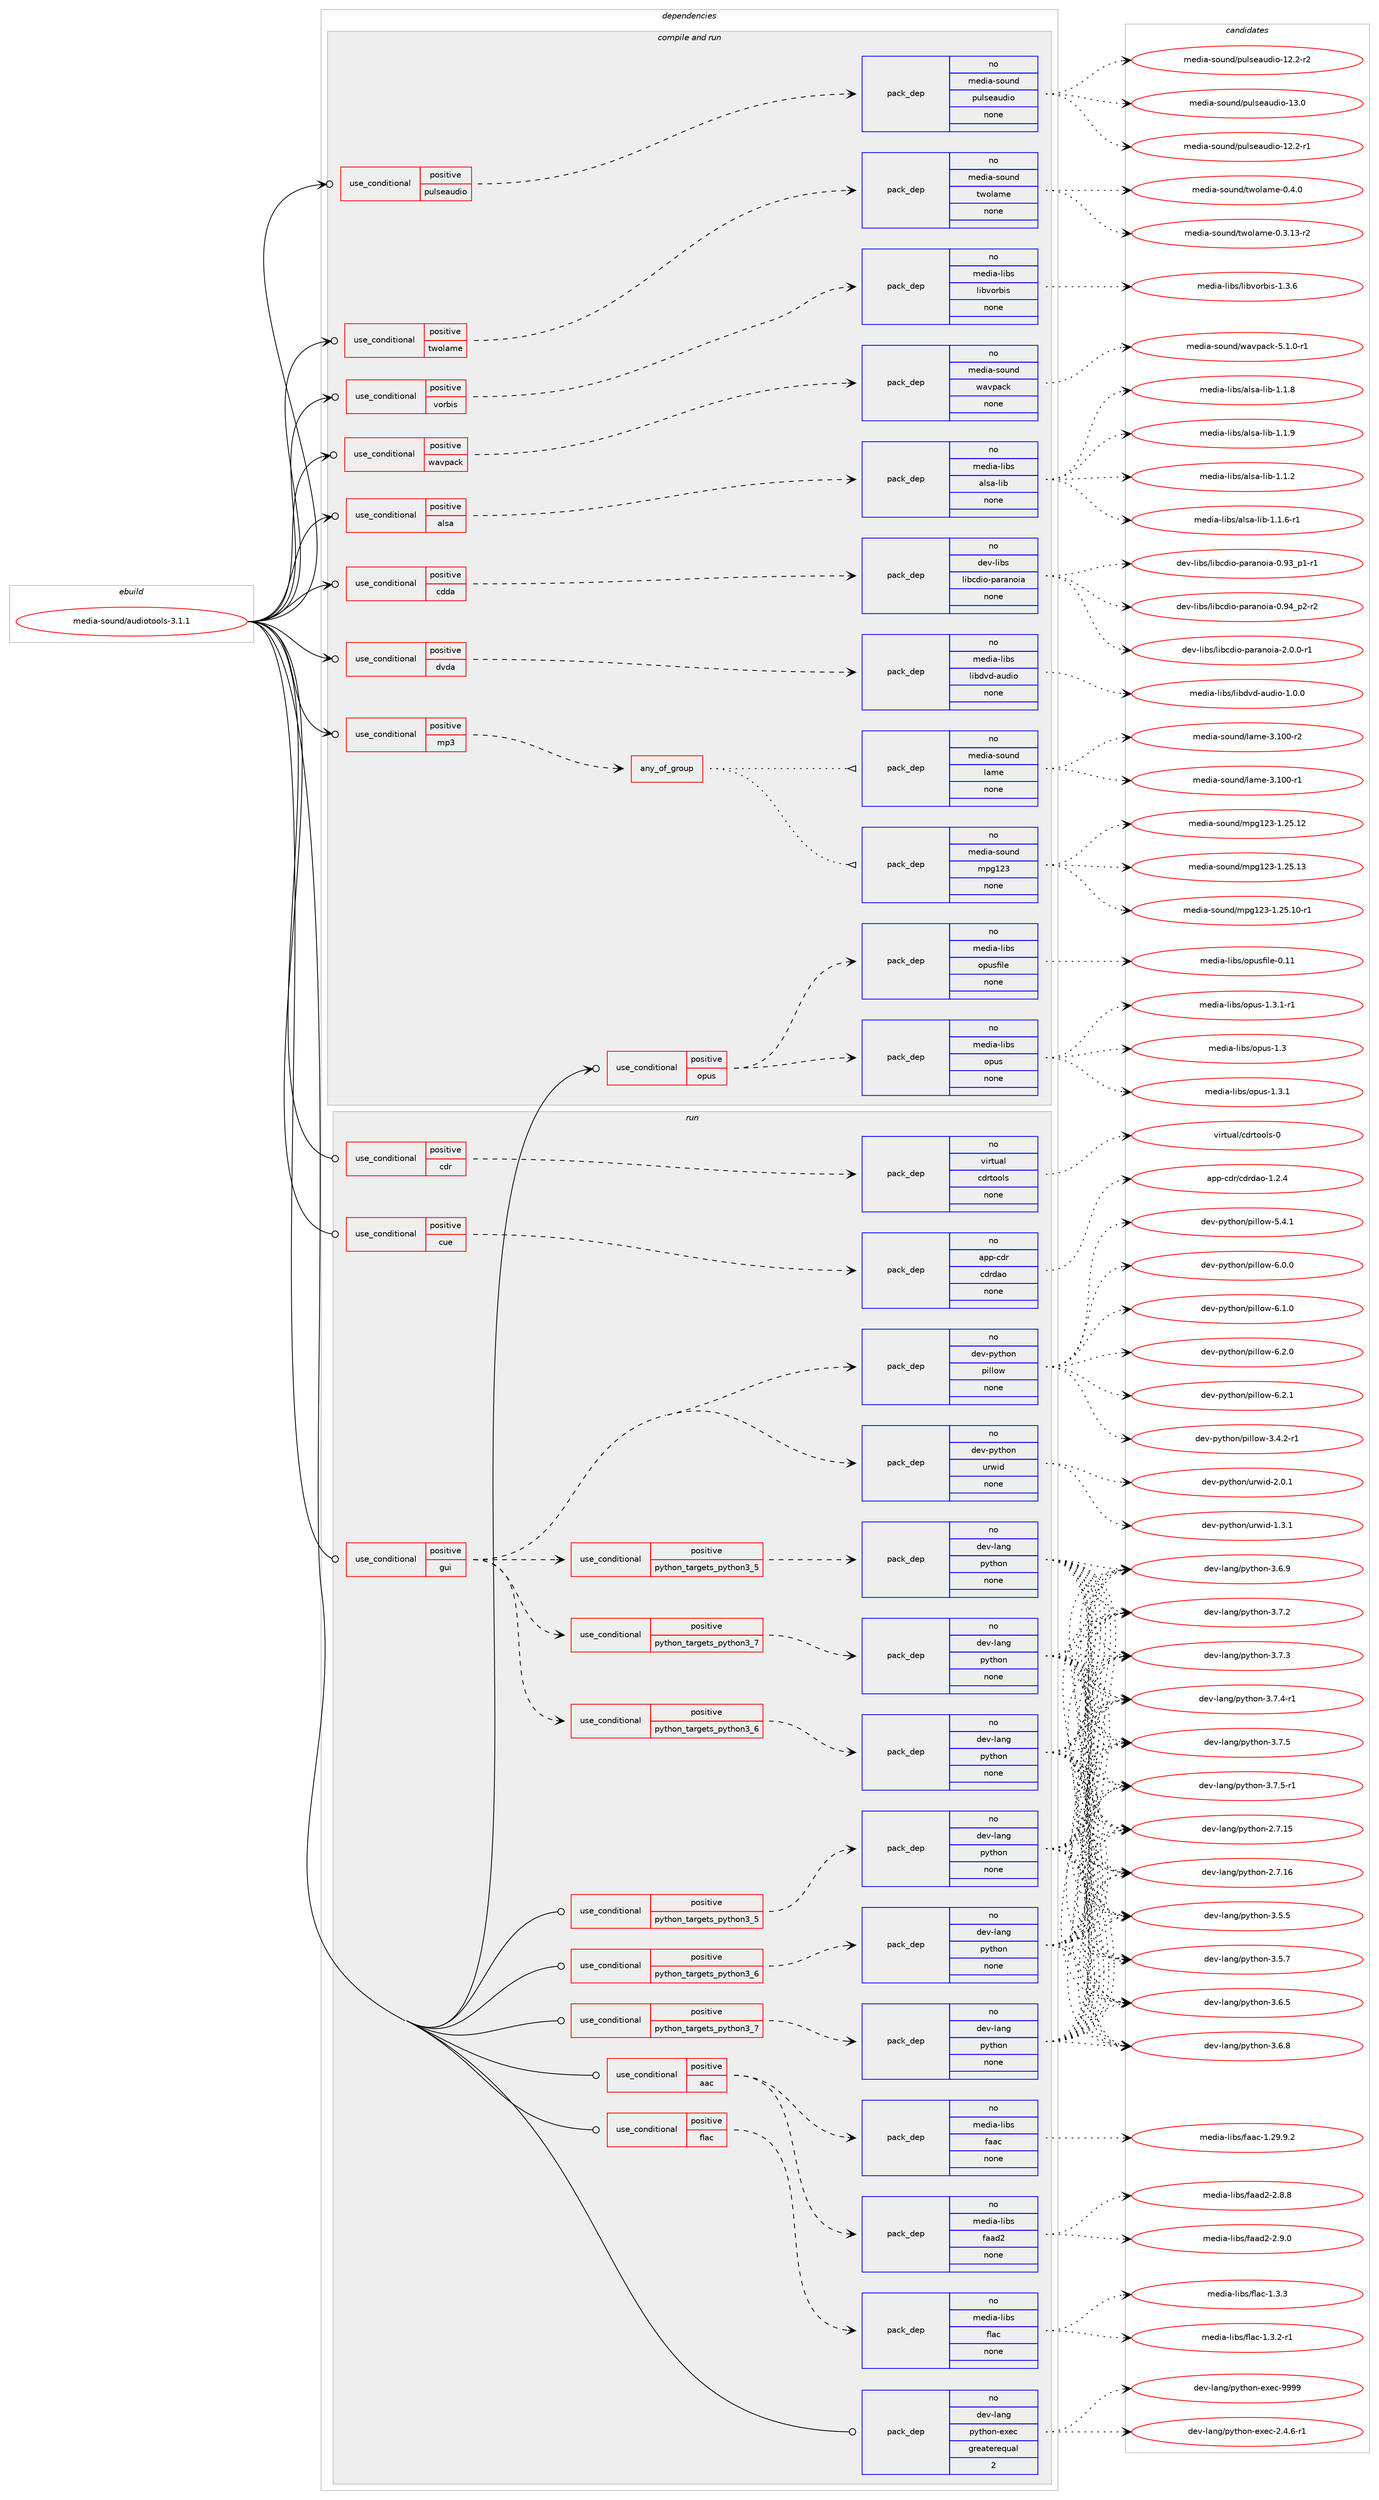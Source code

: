 digraph prolog {

# *************
# Graph options
# *************

newrank=true;
concentrate=true;
compound=true;
graph [rankdir=LR,fontname=Helvetica,fontsize=10,ranksep=1.5];#, ranksep=2.5, nodesep=0.2];
edge  [arrowhead=vee];
node  [fontname=Helvetica,fontsize=10];

# **********
# The ebuild
# **********

subgraph cluster_leftcol {
color=gray;
rank=same;
label=<<i>ebuild</i>>;
id [label="media-sound/audiotools-3.1.1", color=red, width=4, href="../media-sound/audiotools-3.1.1.svg"];
}

# ****************
# The dependencies
# ****************

subgraph cluster_midcol {
color=gray;
label=<<i>dependencies</i>>;
subgraph cluster_compile {
fillcolor="#eeeeee";
style=filled;
label=<<i>compile</i>>;
}
subgraph cluster_compileandrun {
fillcolor="#eeeeee";
style=filled;
label=<<i>compile and run</i>>;
subgraph cond193553 {
dependency797352 [label=<<TABLE BORDER="0" CELLBORDER="1" CELLSPACING="0" CELLPADDING="4"><TR><TD ROWSPAN="3" CELLPADDING="10">use_conditional</TD></TR><TR><TD>positive</TD></TR><TR><TD>alsa</TD></TR></TABLE>>, shape=none, color=red];
subgraph pack589867 {
dependency797353 [label=<<TABLE BORDER="0" CELLBORDER="1" CELLSPACING="0" CELLPADDING="4" WIDTH="220"><TR><TD ROWSPAN="6" CELLPADDING="30">pack_dep</TD></TR><TR><TD WIDTH="110">no</TD></TR><TR><TD>media-libs</TD></TR><TR><TD>alsa-lib</TD></TR><TR><TD>none</TD></TR><TR><TD></TD></TR></TABLE>>, shape=none, color=blue];
}
dependency797352:e -> dependency797353:w [weight=20,style="dashed",arrowhead="vee"];
}
id:e -> dependency797352:w [weight=20,style="solid",arrowhead="odotvee"];
subgraph cond193554 {
dependency797354 [label=<<TABLE BORDER="0" CELLBORDER="1" CELLSPACING="0" CELLPADDING="4"><TR><TD ROWSPAN="3" CELLPADDING="10">use_conditional</TD></TR><TR><TD>positive</TD></TR><TR><TD>cdda</TD></TR></TABLE>>, shape=none, color=red];
subgraph pack589868 {
dependency797355 [label=<<TABLE BORDER="0" CELLBORDER="1" CELLSPACING="0" CELLPADDING="4" WIDTH="220"><TR><TD ROWSPAN="6" CELLPADDING="30">pack_dep</TD></TR><TR><TD WIDTH="110">no</TD></TR><TR><TD>dev-libs</TD></TR><TR><TD>libcdio-paranoia</TD></TR><TR><TD>none</TD></TR><TR><TD></TD></TR></TABLE>>, shape=none, color=blue];
}
dependency797354:e -> dependency797355:w [weight=20,style="dashed",arrowhead="vee"];
}
id:e -> dependency797354:w [weight=20,style="solid",arrowhead="odotvee"];
subgraph cond193555 {
dependency797356 [label=<<TABLE BORDER="0" CELLBORDER="1" CELLSPACING="0" CELLPADDING="4"><TR><TD ROWSPAN="3" CELLPADDING="10">use_conditional</TD></TR><TR><TD>positive</TD></TR><TR><TD>dvda</TD></TR></TABLE>>, shape=none, color=red];
subgraph pack589869 {
dependency797357 [label=<<TABLE BORDER="0" CELLBORDER="1" CELLSPACING="0" CELLPADDING="4" WIDTH="220"><TR><TD ROWSPAN="6" CELLPADDING="30">pack_dep</TD></TR><TR><TD WIDTH="110">no</TD></TR><TR><TD>media-libs</TD></TR><TR><TD>libdvd-audio</TD></TR><TR><TD>none</TD></TR><TR><TD></TD></TR></TABLE>>, shape=none, color=blue];
}
dependency797356:e -> dependency797357:w [weight=20,style="dashed",arrowhead="vee"];
}
id:e -> dependency797356:w [weight=20,style="solid",arrowhead="odotvee"];
subgraph cond193556 {
dependency797358 [label=<<TABLE BORDER="0" CELLBORDER="1" CELLSPACING="0" CELLPADDING="4"><TR><TD ROWSPAN="3" CELLPADDING="10">use_conditional</TD></TR><TR><TD>positive</TD></TR><TR><TD>mp3</TD></TR></TABLE>>, shape=none, color=red];
subgraph any13484 {
dependency797359 [label=<<TABLE BORDER="0" CELLBORDER="1" CELLSPACING="0" CELLPADDING="4"><TR><TD CELLPADDING="10">any_of_group</TD></TR></TABLE>>, shape=none, color=red];subgraph pack589870 {
dependency797360 [label=<<TABLE BORDER="0" CELLBORDER="1" CELLSPACING="0" CELLPADDING="4" WIDTH="220"><TR><TD ROWSPAN="6" CELLPADDING="30">pack_dep</TD></TR><TR><TD WIDTH="110">no</TD></TR><TR><TD>media-sound</TD></TR><TR><TD>mpg123</TD></TR><TR><TD>none</TD></TR><TR><TD></TD></TR></TABLE>>, shape=none, color=blue];
}
dependency797359:e -> dependency797360:w [weight=20,style="dotted",arrowhead="oinv"];
subgraph pack589871 {
dependency797361 [label=<<TABLE BORDER="0" CELLBORDER="1" CELLSPACING="0" CELLPADDING="4" WIDTH="220"><TR><TD ROWSPAN="6" CELLPADDING="30">pack_dep</TD></TR><TR><TD WIDTH="110">no</TD></TR><TR><TD>media-sound</TD></TR><TR><TD>lame</TD></TR><TR><TD>none</TD></TR><TR><TD></TD></TR></TABLE>>, shape=none, color=blue];
}
dependency797359:e -> dependency797361:w [weight=20,style="dotted",arrowhead="oinv"];
}
dependency797358:e -> dependency797359:w [weight=20,style="dashed",arrowhead="vee"];
}
id:e -> dependency797358:w [weight=20,style="solid",arrowhead="odotvee"];
subgraph cond193557 {
dependency797362 [label=<<TABLE BORDER="0" CELLBORDER="1" CELLSPACING="0" CELLPADDING="4"><TR><TD ROWSPAN="3" CELLPADDING="10">use_conditional</TD></TR><TR><TD>positive</TD></TR><TR><TD>opus</TD></TR></TABLE>>, shape=none, color=red];
subgraph pack589872 {
dependency797363 [label=<<TABLE BORDER="0" CELLBORDER="1" CELLSPACING="0" CELLPADDING="4" WIDTH="220"><TR><TD ROWSPAN="6" CELLPADDING="30">pack_dep</TD></TR><TR><TD WIDTH="110">no</TD></TR><TR><TD>media-libs</TD></TR><TR><TD>opus</TD></TR><TR><TD>none</TD></TR><TR><TD></TD></TR></TABLE>>, shape=none, color=blue];
}
dependency797362:e -> dependency797363:w [weight=20,style="dashed",arrowhead="vee"];
subgraph pack589873 {
dependency797364 [label=<<TABLE BORDER="0" CELLBORDER="1" CELLSPACING="0" CELLPADDING="4" WIDTH="220"><TR><TD ROWSPAN="6" CELLPADDING="30">pack_dep</TD></TR><TR><TD WIDTH="110">no</TD></TR><TR><TD>media-libs</TD></TR><TR><TD>opusfile</TD></TR><TR><TD>none</TD></TR><TR><TD></TD></TR></TABLE>>, shape=none, color=blue];
}
dependency797362:e -> dependency797364:w [weight=20,style="dashed",arrowhead="vee"];
}
id:e -> dependency797362:w [weight=20,style="solid",arrowhead="odotvee"];
subgraph cond193558 {
dependency797365 [label=<<TABLE BORDER="0" CELLBORDER="1" CELLSPACING="0" CELLPADDING="4"><TR><TD ROWSPAN="3" CELLPADDING="10">use_conditional</TD></TR><TR><TD>positive</TD></TR><TR><TD>pulseaudio</TD></TR></TABLE>>, shape=none, color=red];
subgraph pack589874 {
dependency797366 [label=<<TABLE BORDER="0" CELLBORDER="1" CELLSPACING="0" CELLPADDING="4" WIDTH="220"><TR><TD ROWSPAN="6" CELLPADDING="30">pack_dep</TD></TR><TR><TD WIDTH="110">no</TD></TR><TR><TD>media-sound</TD></TR><TR><TD>pulseaudio</TD></TR><TR><TD>none</TD></TR><TR><TD></TD></TR></TABLE>>, shape=none, color=blue];
}
dependency797365:e -> dependency797366:w [weight=20,style="dashed",arrowhead="vee"];
}
id:e -> dependency797365:w [weight=20,style="solid",arrowhead="odotvee"];
subgraph cond193559 {
dependency797367 [label=<<TABLE BORDER="0" CELLBORDER="1" CELLSPACING="0" CELLPADDING="4"><TR><TD ROWSPAN="3" CELLPADDING="10">use_conditional</TD></TR><TR><TD>positive</TD></TR><TR><TD>twolame</TD></TR></TABLE>>, shape=none, color=red];
subgraph pack589875 {
dependency797368 [label=<<TABLE BORDER="0" CELLBORDER="1" CELLSPACING="0" CELLPADDING="4" WIDTH="220"><TR><TD ROWSPAN="6" CELLPADDING="30">pack_dep</TD></TR><TR><TD WIDTH="110">no</TD></TR><TR><TD>media-sound</TD></TR><TR><TD>twolame</TD></TR><TR><TD>none</TD></TR><TR><TD></TD></TR></TABLE>>, shape=none, color=blue];
}
dependency797367:e -> dependency797368:w [weight=20,style="dashed",arrowhead="vee"];
}
id:e -> dependency797367:w [weight=20,style="solid",arrowhead="odotvee"];
subgraph cond193560 {
dependency797369 [label=<<TABLE BORDER="0" CELLBORDER="1" CELLSPACING="0" CELLPADDING="4"><TR><TD ROWSPAN="3" CELLPADDING="10">use_conditional</TD></TR><TR><TD>positive</TD></TR><TR><TD>vorbis</TD></TR></TABLE>>, shape=none, color=red];
subgraph pack589876 {
dependency797370 [label=<<TABLE BORDER="0" CELLBORDER="1" CELLSPACING="0" CELLPADDING="4" WIDTH="220"><TR><TD ROWSPAN="6" CELLPADDING="30">pack_dep</TD></TR><TR><TD WIDTH="110">no</TD></TR><TR><TD>media-libs</TD></TR><TR><TD>libvorbis</TD></TR><TR><TD>none</TD></TR><TR><TD></TD></TR></TABLE>>, shape=none, color=blue];
}
dependency797369:e -> dependency797370:w [weight=20,style="dashed",arrowhead="vee"];
}
id:e -> dependency797369:w [weight=20,style="solid",arrowhead="odotvee"];
subgraph cond193561 {
dependency797371 [label=<<TABLE BORDER="0" CELLBORDER="1" CELLSPACING="0" CELLPADDING="4"><TR><TD ROWSPAN="3" CELLPADDING="10">use_conditional</TD></TR><TR><TD>positive</TD></TR><TR><TD>wavpack</TD></TR></TABLE>>, shape=none, color=red];
subgraph pack589877 {
dependency797372 [label=<<TABLE BORDER="0" CELLBORDER="1" CELLSPACING="0" CELLPADDING="4" WIDTH="220"><TR><TD ROWSPAN="6" CELLPADDING="30">pack_dep</TD></TR><TR><TD WIDTH="110">no</TD></TR><TR><TD>media-sound</TD></TR><TR><TD>wavpack</TD></TR><TR><TD>none</TD></TR><TR><TD></TD></TR></TABLE>>, shape=none, color=blue];
}
dependency797371:e -> dependency797372:w [weight=20,style="dashed",arrowhead="vee"];
}
id:e -> dependency797371:w [weight=20,style="solid",arrowhead="odotvee"];
}
subgraph cluster_run {
fillcolor="#eeeeee";
style=filled;
label=<<i>run</i>>;
subgraph cond193562 {
dependency797373 [label=<<TABLE BORDER="0" CELLBORDER="1" CELLSPACING="0" CELLPADDING="4"><TR><TD ROWSPAN="3" CELLPADDING="10">use_conditional</TD></TR><TR><TD>positive</TD></TR><TR><TD>aac</TD></TR></TABLE>>, shape=none, color=red];
subgraph pack589878 {
dependency797374 [label=<<TABLE BORDER="0" CELLBORDER="1" CELLSPACING="0" CELLPADDING="4" WIDTH="220"><TR><TD ROWSPAN="6" CELLPADDING="30">pack_dep</TD></TR><TR><TD WIDTH="110">no</TD></TR><TR><TD>media-libs</TD></TR><TR><TD>faad2</TD></TR><TR><TD>none</TD></TR><TR><TD></TD></TR></TABLE>>, shape=none, color=blue];
}
dependency797373:e -> dependency797374:w [weight=20,style="dashed",arrowhead="vee"];
subgraph pack589879 {
dependency797375 [label=<<TABLE BORDER="0" CELLBORDER="1" CELLSPACING="0" CELLPADDING="4" WIDTH="220"><TR><TD ROWSPAN="6" CELLPADDING="30">pack_dep</TD></TR><TR><TD WIDTH="110">no</TD></TR><TR><TD>media-libs</TD></TR><TR><TD>faac</TD></TR><TR><TD>none</TD></TR><TR><TD></TD></TR></TABLE>>, shape=none, color=blue];
}
dependency797373:e -> dependency797375:w [weight=20,style="dashed",arrowhead="vee"];
}
id:e -> dependency797373:w [weight=20,style="solid",arrowhead="odot"];
subgraph cond193563 {
dependency797376 [label=<<TABLE BORDER="0" CELLBORDER="1" CELLSPACING="0" CELLPADDING="4"><TR><TD ROWSPAN="3" CELLPADDING="10">use_conditional</TD></TR><TR><TD>positive</TD></TR><TR><TD>cdr</TD></TR></TABLE>>, shape=none, color=red];
subgraph pack589880 {
dependency797377 [label=<<TABLE BORDER="0" CELLBORDER="1" CELLSPACING="0" CELLPADDING="4" WIDTH="220"><TR><TD ROWSPAN="6" CELLPADDING="30">pack_dep</TD></TR><TR><TD WIDTH="110">no</TD></TR><TR><TD>virtual</TD></TR><TR><TD>cdrtools</TD></TR><TR><TD>none</TD></TR><TR><TD></TD></TR></TABLE>>, shape=none, color=blue];
}
dependency797376:e -> dependency797377:w [weight=20,style="dashed",arrowhead="vee"];
}
id:e -> dependency797376:w [weight=20,style="solid",arrowhead="odot"];
subgraph cond193564 {
dependency797378 [label=<<TABLE BORDER="0" CELLBORDER="1" CELLSPACING="0" CELLPADDING="4"><TR><TD ROWSPAN="3" CELLPADDING="10">use_conditional</TD></TR><TR><TD>positive</TD></TR><TR><TD>cue</TD></TR></TABLE>>, shape=none, color=red];
subgraph pack589881 {
dependency797379 [label=<<TABLE BORDER="0" CELLBORDER="1" CELLSPACING="0" CELLPADDING="4" WIDTH="220"><TR><TD ROWSPAN="6" CELLPADDING="30">pack_dep</TD></TR><TR><TD WIDTH="110">no</TD></TR><TR><TD>app-cdr</TD></TR><TR><TD>cdrdao</TD></TR><TR><TD>none</TD></TR><TR><TD></TD></TR></TABLE>>, shape=none, color=blue];
}
dependency797378:e -> dependency797379:w [weight=20,style="dashed",arrowhead="vee"];
}
id:e -> dependency797378:w [weight=20,style="solid",arrowhead="odot"];
subgraph cond193565 {
dependency797380 [label=<<TABLE BORDER="0" CELLBORDER="1" CELLSPACING="0" CELLPADDING="4"><TR><TD ROWSPAN="3" CELLPADDING="10">use_conditional</TD></TR><TR><TD>positive</TD></TR><TR><TD>flac</TD></TR></TABLE>>, shape=none, color=red];
subgraph pack589882 {
dependency797381 [label=<<TABLE BORDER="0" CELLBORDER="1" CELLSPACING="0" CELLPADDING="4" WIDTH="220"><TR><TD ROWSPAN="6" CELLPADDING="30">pack_dep</TD></TR><TR><TD WIDTH="110">no</TD></TR><TR><TD>media-libs</TD></TR><TR><TD>flac</TD></TR><TR><TD>none</TD></TR><TR><TD></TD></TR></TABLE>>, shape=none, color=blue];
}
dependency797380:e -> dependency797381:w [weight=20,style="dashed",arrowhead="vee"];
}
id:e -> dependency797380:w [weight=20,style="solid",arrowhead="odot"];
subgraph cond193566 {
dependency797382 [label=<<TABLE BORDER="0" CELLBORDER="1" CELLSPACING="0" CELLPADDING="4"><TR><TD ROWSPAN="3" CELLPADDING="10">use_conditional</TD></TR><TR><TD>positive</TD></TR><TR><TD>gui</TD></TR></TABLE>>, shape=none, color=red];
subgraph cond193567 {
dependency797383 [label=<<TABLE BORDER="0" CELLBORDER="1" CELLSPACING="0" CELLPADDING="4"><TR><TD ROWSPAN="3" CELLPADDING="10">use_conditional</TD></TR><TR><TD>positive</TD></TR><TR><TD>python_targets_python3_5</TD></TR></TABLE>>, shape=none, color=red];
subgraph pack589883 {
dependency797384 [label=<<TABLE BORDER="0" CELLBORDER="1" CELLSPACING="0" CELLPADDING="4" WIDTH="220"><TR><TD ROWSPAN="6" CELLPADDING="30">pack_dep</TD></TR><TR><TD WIDTH="110">no</TD></TR><TR><TD>dev-lang</TD></TR><TR><TD>python</TD></TR><TR><TD>none</TD></TR><TR><TD></TD></TR></TABLE>>, shape=none, color=blue];
}
dependency797383:e -> dependency797384:w [weight=20,style="dashed",arrowhead="vee"];
}
dependency797382:e -> dependency797383:w [weight=20,style="dashed",arrowhead="vee"];
subgraph cond193568 {
dependency797385 [label=<<TABLE BORDER="0" CELLBORDER="1" CELLSPACING="0" CELLPADDING="4"><TR><TD ROWSPAN="3" CELLPADDING="10">use_conditional</TD></TR><TR><TD>positive</TD></TR><TR><TD>python_targets_python3_6</TD></TR></TABLE>>, shape=none, color=red];
subgraph pack589884 {
dependency797386 [label=<<TABLE BORDER="0" CELLBORDER="1" CELLSPACING="0" CELLPADDING="4" WIDTH="220"><TR><TD ROWSPAN="6" CELLPADDING="30">pack_dep</TD></TR><TR><TD WIDTH="110">no</TD></TR><TR><TD>dev-lang</TD></TR><TR><TD>python</TD></TR><TR><TD>none</TD></TR><TR><TD></TD></TR></TABLE>>, shape=none, color=blue];
}
dependency797385:e -> dependency797386:w [weight=20,style="dashed",arrowhead="vee"];
}
dependency797382:e -> dependency797385:w [weight=20,style="dashed",arrowhead="vee"];
subgraph cond193569 {
dependency797387 [label=<<TABLE BORDER="0" CELLBORDER="1" CELLSPACING="0" CELLPADDING="4"><TR><TD ROWSPAN="3" CELLPADDING="10">use_conditional</TD></TR><TR><TD>positive</TD></TR><TR><TD>python_targets_python3_7</TD></TR></TABLE>>, shape=none, color=red];
subgraph pack589885 {
dependency797388 [label=<<TABLE BORDER="0" CELLBORDER="1" CELLSPACING="0" CELLPADDING="4" WIDTH="220"><TR><TD ROWSPAN="6" CELLPADDING="30">pack_dep</TD></TR><TR><TD WIDTH="110">no</TD></TR><TR><TD>dev-lang</TD></TR><TR><TD>python</TD></TR><TR><TD>none</TD></TR><TR><TD></TD></TR></TABLE>>, shape=none, color=blue];
}
dependency797387:e -> dependency797388:w [weight=20,style="dashed",arrowhead="vee"];
}
dependency797382:e -> dependency797387:w [weight=20,style="dashed",arrowhead="vee"];
subgraph pack589886 {
dependency797389 [label=<<TABLE BORDER="0" CELLBORDER="1" CELLSPACING="0" CELLPADDING="4" WIDTH="220"><TR><TD ROWSPAN="6" CELLPADDING="30">pack_dep</TD></TR><TR><TD WIDTH="110">no</TD></TR><TR><TD>dev-python</TD></TR><TR><TD>pillow</TD></TR><TR><TD>none</TD></TR><TR><TD></TD></TR></TABLE>>, shape=none, color=blue];
}
dependency797382:e -> dependency797389:w [weight=20,style="dashed",arrowhead="vee"];
subgraph pack589887 {
dependency797390 [label=<<TABLE BORDER="0" CELLBORDER="1" CELLSPACING="0" CELLPADDING="4" WIDTH="220"><TR><TD ROWSPAN="6" CELLPADDING="30">pack_dep</TD></TR><TR><TD WIDTH="110">no</TD></TR><TR><TD>dev-python</TD></TR><TR><TD>urwid</TD></TR><TR><TD>none</TD></TR><TR><TD></TD></TR></TABLE>>, shape=none, color=blue];
}
dependency797382:e -> dependency797390:w [weight=20,style="dashed",arrowhead="vee"];
}
id:e -> dependency797382:w [weight=20,style="solid",arrowhead="odot"];
subgraph cond193570 {
dependency797391 [label=<<TABLE BORDER="0" CELLBORDER="1" CELLSPACING="0" CELLPADDING="4"><TR><TD ROWSPAN="3" CELLPADDING="10">use_conditional</TD></TR><TR><TD>positive</TD></TR><TR><TD>python_targets_python3_5</TD></TR></TABLE>>, shape=none, color=red];
subgraph pack589888 {
dependency797392 [label=<<TABLE BORDER="0" CELLBORDER="1" CELLSPACING="0" CELLPADDING="4" WIDTH="220"><TR><TD ROWSPAN="6" CELLPADDING="30">pack_dep</TD></TR><TR><TD WIDTH="110">no</TD></TR><TR><TD>dev-lang</TD></TR><TR><TD>python</TD></TR><TR><TD>none</TD></TR><TR><TD></TD></TR></TABLE>>, shape=none, color=blue];
}
dependency797391:e -> dependency797392:w [weight=20,style="dashed",arrowhead="vee"];
}
id:e -> dependency797391:w [weight=20,style="solid",arrowhead="odot"];
subgraph cond193571 {
dependency797393 [label=<<TABLE BORDER="0" CELLBORDER="1" CELLSPACING="0" CELLPADDING="4"><TR><TD ROWSPAN="3" CELLPADDING="10">use_conditional</TD></TR><TR><TD>positive</TD></TR><TR><TD>python_targets_python3_6</TD></TR></TABLE>>, shape=none, color=red];
subgraph pack589889 {
dependency797394 [label=<<TABLE BORDER="0" CELLBORDER="1" CELLSPACING="0" CELLPADDING="4" WIDTH="220"><TR><TD ROWSPAN="6" CELLPADDING="30">pack_dep</TD></TR><TR><TD WIDTH="110">no</TD></TR><TR><TD>dev-lang</TD></TR><TR><TD>python</TD></TR><TR><TD>none</TD></TR><TR><TD></TD></TR></TABLE>>, shape=none, color=blue];
}
dependency797393:e -> dependency797394:w [weight=20,style="dashed",arrowhead="vee"];
}
id:e -> dependency797393:w [weight=20,style="solid",arrowhead="odot"];
subgraph cond193572 {
dependency797395 [label=<<TABLE BORDER="0" CELLBORDER="1" CELLSPACING="0" CELLPADDING="4"><TR><TD ROWSPAN="3" CELLPADDING="10">use_conditional</TD></TR><TR><TD>positive</TD></TR><TR><TD>python_targets_python3_7</TD></TR></TABLE>>, shape=none, color=red];
subgraph pack589890 {
dependency797396 [label=<<TABLE BORDER="0" CELLBORDER="1" CELLSPACING="0" CELLPADDING="4" WIDTH="220"><TR><TD ROWSPAN="6" CELLPADDING="30">pack_dep</TD></TR><TR><TD WIDTH="110">no</TD></TR><TR><TD>dev-lang</TD></TR><TR><TD>python</TD></TR><TR><TD>none</TD></TR><TR><TD></TD></TR></TABLE>>, shape=none, color=blue];
}
dependency797395:e -> dependency797396:w [weight=20,style="dashed",arrowhead="vee"];
}
id:e -> dependency797395:w [weight=20,style="solid",arrowhead="odot"];
subgraph pack589891 {
dependency797397 [label=<<TABLE BORDER="0" CELLBORDER="1" CELLSPACING="0" CELLPADDING="4" WIDTH="220"><TR><TD ROWSPAN="6" CELLPADDING="30">pack_dep</TD></TR><TR><TD WIDTH="110">no</TD></TR><TR><TD>dev-lang</TD></TR><TR><TD>python-exec</TD></TR><TR><TD>greaterequal</TD></TR><TR><TD>2</TD></TR></TABLE>>, shape=none, color=blue];
}
id:e -> dependency797397:w [weight=20,style="solid",arrowhead="odot"];
}
}

# **************
# The candidates
# **************

subgraph cluster_choices {
rank=same;
color=gray;
label=<<i>candidates</i>>;

subgraph choice589867 {
color=black;
nodesep=1;
choice1091011001059745108105981154797108115974510810598454946494650 [label="media-libs/alsa-lib-1.1.2", color=red, width=4,href="../media-libs/alsa-lib-1.1.2.svg"];
choice10910110010597451081059811547971081159745108105984549464946544511449 [label="media-libs/alsa-lib-1.1.6-r1", color=red, width=4,href="../media-libs/alsa-lib-1.1.6-r1.svg"];
choice1091011001059745108105981154797108115974510810598454946494656 [label="media-libs/alsa-lib-1.1.8", color=red, width=4,href="../media-libs/alsa-lib-1.1.8.svg"];
choice1091011001059745108105981154797108115974510810598454946494657 [label="media-libs/alsa-lib-1.1.9", color=red, width=4,href="../media-libs/alsa-lib-1.1.9.svg"];
dependency797353:e -> choice1091011001059745108105981154797108115974510810598454946494650:w [style=dotted,weight="100"];
dependency797353:e -> choice10910110010597451081059811547971081159745108105984549464946544511449:w [style=dotted,weight="100"];
dependency797353:e -> choice1091011001059745108105981154797108115974510810598454946494656:w [style=dotted,weight="100"];
dependency797353:e -> choice1091011001059745108105981154797108115974510810598454946494657:w [style=dotted,weight="100"];
}
subgraph choice589868 {
color=black;
nodesep=1;
choice100101118451081059811547108105989910010511145112971149711011110597454846575195112494511449 [label="dev-libs/libcdio-paranoia-0.93_p1-r1", color=red, width=4,href="../dev-libs/libcdio-paranoia-0.93_p1-r1.svg"];
choice100101118451081059811547108105989910010511145112971149711011110597454846575295112504511450 [label="dev-libs/libcdio-paranoia-0.94_p2-r2", color=red, width=4,href="../dev-libs/libcdio-paranoia-0.94_p2-r2.svg"];
choice1001011184510810598115471081059899100105111451129711497110111105974550464846484511449 [label="dev-libs/libcdio-paranoia-2.0.0-r1", color=red, width=4,href="../dev-libs/libcdio-paranoia-2.0.0-r1.svg"];
dependency797355:e -> choice100101118451081059811547108105989910010511145112971149711011110597454846575195112494511449:w [style=dotted,weight="100"];
dependency797355:e -> choice100101118451081059811547108105989910010511145112971149711011110597454846575295112504511450:w [style=dotted,weight="100"];
dependency797355:e -> choice1001011184510810598115471081059899100105111451129711497110111105974550464846484511449:w [style=dotted,weight="100"];
}
subgraph choice589869 {
color=black;
nodesep=1;
choice10910110010597451081059811547108105981001181004597117100105111454946484648 [label="media-libs/libdvd-audio-1.0.0", color=red, width=4,href="../media-libs/libdvd-audio-1.0.0.svg"];
dependency797357:e -> choice10910110010597451081059811547108105981001181004597117100105111454946484648:w [style=dotted,weight="100"];
}
subgraph choice589870 {
color=black;
nodesep=1;
choice10910110010597451151111171101004710911210349505145494650534649484511449 [label="media-sound/mpg123-1.25.10-r1", color=red, width=4,href="../media-sound/mpg123-1.25.10-r1.svg"];
choice1091011001059745115111117110100471091121034950514549465053464950 [label="media-sound/mpg123-1.25.12", color=red, width=4,href="../media-sound/mpg123-1.25.12.svg"];
choice1091011001059745115111117110100471091121034950514549465053464951 [label="media-sound/mpg123-1.25.13", color=red, width=4,href="../media-sound/mpg123-1.25.13.svg"];
dependency797360:e -> choice10910110010597451151111171101004710911210349505145494650534649484511449:w [style=dotted,weight="100"];
dependency797360:e -> choice1091011001059745115111117110100471091121034950514549465053464950:w [style=dotted,weight="100"];
dependency797360:e -> choice1091011001059745115111117110100471091121034950514549465053464951:w [style=dotted,weight="100"];
}
subgraph choice589871 {
color=black;
nodesep=1;
choice109101100105974511511111711010047108971091014551464948484511449 [label="media-sound/lame-3.100-r1", color=red, width=4,href="../media-sound/lame-3.100-r1.svg"];
choice109101100105974511511111711010047108971091014551464948484511450 [label="media-sound/lame-3.100-r2", color=red, width=4,href="../media-sound/lame-3.100-r2.svg"];
dependency797361:e -> choice109101100105974511511111711010047108971091014551464948484511449:w [style=dotted,weight="100"];
dependency797361:e -> choice109101100105974511511111711010047108971091014551464948484511450:w [style=dotted,weight="100"];
}
subgraph choice589872 {
color=black;
nodesep=1;
choice1091011001059745108105981154711111211711545494651 [label="media-libs/opus-1.3", color=red, width=4,href="../media-libs/opus-1.3.svg"];
choice10910110010597451081059811547111112117115454946514649 [label="media-libs/opus-1.3.1", color=red, width=4,href="../media-libs/opus-1.3.1.svg"];
choice109101100105974510810598115471111121171154549465146494511449 [label="media-libs/opus-1.3.1-r1", color=red, width=4,href="../media-libs/opus-1.3.1-r1.svg"];
dependency797363:e -> choice1091011001059745108105981154711111211711545494651:w [style=dotted,weight="100"];
dependency797363:e -> choice10910110010597451081059811547111112117115454946514649:w [style=dotted,weight="100"];
dependency797363:e -> choice109101100105974510810598115471111121171154549465146494511449:w [style=dotted,weight="100"];
}
subgraph choice589873 {
color=black;
nodesep=1;
choice109101100105974510810598115471111121171151021051081014548464949 [label="media-libs/opusfile-0.11", color=red, width=4,href="../media-libs/opusfile-0.11.svg"];
dependency797364:e -> choice109101100105974510810598115471111121171151021051081014548464949:w [style=dotted,weight="100"];
}
subgraph choice589874 {
color=black;
nodesep=1;
choice1091011001059745115111117110100471121171081151019711710010511145495046504511449 [label="media-sound/pulseaudio-12.2-r1", color=red, width=4,href="../media-sound/pulseaudio-12.2-r1.svg"];
choice1091011001059745115111117110100471121171081151019711710010511145495046504511450 [label="media-sound/pulseaudio-12.2-r2", color=red, width=4,href="../media-sound/pulseaudio-12.2-r2.svg"];
choice109101100105974511511111711010047112117108115101971171001051114549514648 [label="media-sound/pulseaudio-13.0", color=red, width=4,href="../media-sound/pulseaudio-13.0.svg"];
dependency797366:e -> choice1091011001059745115111117110100471121171081151019711710010511145495046504511449:w [style=dotted,weight="100"];
dependency797366:e -> choice1091011001059745115111117110100471121171081151019711710010511145495046504511450:w [style=dotted,weight="100"];
dependency797366:e -> choice109101100105974511511111711010047112117108115101971171001051114549514648:w [style=dotted,weight="100"];
}
subgraph choice589875 {
color=black;
nodesep=1;
choice10910110010597451151111171101004711611911110897109101454846514649514511450 [label="media-sound/twolame-0.3.13-r2", color=red, width=4,href="../media-sound/twolame-0.3.13-r2.svg"];
choice10910110010597451151111171101004711611911110897109101454846524648 [label="media-sound/twolame-0.4.0", color=red, width=4,href="../media-sound/twolame-0.4.0.svg"];
dependency797368:e -> choice10910110010597451151111171101004711611911110897109101454846514649514511450:w [style=dotted,weight="100"];
dependency797368:e -> choice10910110010597451151111171101004711611911110897109101454846524648:w [style=dotted,weight="100"];
}
subgraph choice589876 {
color=black;
nodesep=1;
choice109101100105974510810598115471081059811811111498105115454946514654 [label="media-libs/libvorbis-1.3.6", color=red, width=4,href="../media-libs/libvorbis-1.3.6.svg"];
dependency797370:e -> choice109101100105974510810598115471081059811811111498105115454946514654:w [style=dotted,weight="100"];
}
subgraph choice589877 {
color=black;
nodesep=1;
choice1091011001059745115111117110100471199711811297991074553464946484511449 [label="media-sound/wavpack-5.1.0-r1", color=red, width=4,href="../media-sound/wavpack-5.1.0-r1.svg"];
dependency797372:e -> choice1091011001059745115111117110100471199711811297991074553464946484511449:w [style=dotted,weight="100"];
}
subgraph choice589878 {
color=black;
nodesep=1;
choice10910110010597451081059811547102979710050455046564656 [label="media-libs/faad2-2.8.8", color=red, width=4,href="../media-libs/faad2-2.8.8.svg"];
choice10910110010597451081059811547102979710050455046574648 [label="media-libs/faad2-2.9.0", color=red, width=4,href="../media-libs/faad2-2.9.0.svg"];
dependency797374:e -> choice10910110010597451081059811547102979710050455046564656:w [style=dotted,weight="100"];
dependency797374:e -> choice10910110010597451081059811547102979710050455046574648:w [style=dotted,weight="100"];
}
subgraph choice589879 {
color=black;
nodesep=1;
choice10910110010597451081059811547102979799454946505746574650 [label="media-libs/faac-1.29.9.2", color=red, width=4,href="../media-libs/faac-1.29.9.2.svg"];
dependency797375:e -> choice10910110010597451081059811547102979799454946505746574650:w [style=dotted,weight="100"];
}
subgraph choice589880 {
color=black;
nodesep=1;
choice1181051141161179710847991001141161111111081154548 [label="virtual/cdrtools-0", color=red, width=4,href="../virtual/cdrtools-0.svg"];
dependency797377:e -> choice1181051141161179710847991001141161111111081154548:w [style=dotted,weight="100"];
}
subgraph choice589881 {
color=black;
nodesep=1;
choice971121124599100114479910011410097111454946504652 [label="app-cdr/cdrdao-1.2.4", color=red, width=4,href="../app-cdr/cdrdao-1.2.4.svg"];
dependency797379:e -> choice971121124599100114479910011410097111454946504652:w [style=dotted,weight="100"];
}
subgraph choice589882 {
color=black;
nodesep=1;
choice1091011001059745108105981154710210897994549465146504511449 [label="media-libs/flac-1.3.2-r1", color=red, width=4,href="../media-libs/flac-1.3.2-r1.svg"];
choice109101100105974510810598115471021089799454946514651 [label="media-libs/flac-1.3.3", color=red, width=4,href="../media-libs/flac-1.3.3.svg"];
dependency797381:e -> choice1091011001059745108105981154710210897994549465146504511449:w [style=dotted,weight="100"];
dependency797381:e -> choice109101100105974510810598115471021089799454946514651:w [style=dotted,weight="100"];
}
subgraph choice589883 {
color=black;
nodesep=1;
choice10010111845108971101034711212111610411111045504655464953 [label="dev-lang/python-2.7.15", color=red, width=4,href="../dev-lang/python-2.7.15.svg"];
choice10010111845108971101034711212111610411111045504655464954 [label="dev-lang/python-2.7.16", color=red, width=4,href="../dev-lang/python-2.7.16.svg"];
choice100101118451089711010347112121116104111110455146534653 [label="dev-lang/python-3.5.5", color=red, width=4,href="../dev-lang/python-3.5.5.svg"];
choice100101118451089711010347112121116104111110455146534655 [label="dev-lang/python-3.5.7", color=red, width=4,href="../dev-lang/python-3.5.7.svg"];
choice100101118451089711010347112121116104111110455146544653 [label="dev-lang/python-3.6.5", color=red, width=4,href="../dev-lang/python-3.6.5.svg"];
choice100101118451089711010347112121116104111110455146544656 [label="dev-lang/python-3.6.8", color=red, width=4,href="../dev-lang/python-3.6.8.svg"];
choice100101118451089711010347112121116104111110455146544657 [label="dev-lang/python-3.6.9", color=red, width=4,href="../dev-lang/python-3.6.9.svg"];
choice100101118451089711010347112121116104111110455146554650 [label="dev-lang/python-3.7.2", color=red, width=4,href="../dev-lang/python-3.7.2.svg"];
choice100101118451089711010347112121116104111110455146554651 [label="dev-lang/python-3.7.3", color=red, width=4,href="../dev-lang/python-3.7.3.svg"];
choice1001011184510897110103471121211161041111104551465546524511449 [label="dev-lang/python-3.7.4-r1", color=red, width=4,href="../dev-lang/python-3.7.4-r1.svg"];
choice100101118451089711010347112121116104111110455146554653 [label="dev-lang/python-3.7.5", color=red, width=4,href="../dev-lang/python-3.7.5.svg"];
choice1001011184510897110103471121211161041111104551465546534511449 [label="dev-lang/python-3.7.5-r1", color=red, width=4,href="../dev-lang/python-3.7.5-r1.svg"];
dependency797384:e -> choice10010111845108971101034711212111610411111045504655464953:w [style=dotted,weight="100"];
dependency797384:e -> choice10010111845108971101034711212111610411111045504655464954:w [style=dotted,weight="100"];
dependency797384:e -> choice100101118451089711010347112121116104111110455146534653:w [style=dotted,weight="100"];
dependency797384:e -> choice100101118451089711010347112121116104111110455146534655:w [style=dotted,weight="100"];
dependency797384:e -> choice100101118451089711010347112121116104111110455146544653:w [style=dotted,weight="100"];
dependency797384:e -> choice100101118451089711010347112121116104111110455146544656:w [style=dotted,weight="100"];
dependency797384:e -> choice100101118451089711010347112121116104111110455146544657:w [style=dotted,weight="100"];
dependency797384:e -> choice100101118451089711010347112121116104111110455146554650:w [style=dotted,weight="100"];
dependency797384:e -> choice100101118451089711010347112121116104111110455146554651:w [style=dotted,weight="100"];
dependency797384:e -> choice1001011184510897110103471121211161041111104551465546524511449:w [style=dotted,weight="100"];
dependency797384:e -> choice100101118451089711010347112121116104111110455146554653:w [style=dotted,weight="100"];
dependency797384:e -> choice1001011184510897110103471121211161041111104551465546534511449:w [style=dotted,weight="100"];
}
subgraph choice589884 {
color=black;
nodesep=1;
choice10010111845108971101034711212111610411111045504655464953 [label="dev-lang/python-2.7.15", color=red, width=4,href="../dev-lang/python-2.7.15.svg"];
choice10010111845108971101034711212111610411111045504655464954 [label="dev-lang/python-2.7.16", color=red, width=4,href="../dev-lang/python-2.7.16.svg"];
choice100101118451089711010347112121116104111110455146534653 [label="dev-lang/python-3.5.5", color=red, width=4,href="../dev-lang/python-3.5.5.svg"];
choice100101118451089711010347112121116104111110455146534655 [label="dev-lang/python-3.5.7", color=red, width=4,href="../dev-lang/python-3.5.7.svg"];
choice100101118451089711010347112121116104111110455146544653 [label="dev-lang/python-3.6.5", color=red, width=4,href="../dev-lang/python-3.6.5.svg"];
choice100101118451089711010347112121116104111110455146544656 [label="dev-lang/python-3.6.8", color=red, width=4,href="../dev-lang/python-3.6.8.svg"];
choice100101118451089711010347112121116104111110455146544657 [label="dev-lang/python-3.6.9", color=red, width=4,href="../dev-lang/python-3.6.9.svg"];
choice100101118451089711010347112121116104111110455146554650 [label="dev-lang/python-3.7.2", color=red, width=4,href="../dev-lang/python-3.7.2.svg"];
choice100101118451089711010347112121116104111110455146554651 [label="dev-lang/python-3.7.3", color=red, width=4,href="../dev-lang/python-3.7.3.svg"];
choice1001011184510897110103471121211161041111104551465546524511449 [label="dev-lang/python-3.7.4-r1", color=red, width=4,href="../dev-lang/python-3.7.4-r1.svg"];
choice100101118451089711010347112121116104111110455146554653 [label="dev-lang/python-3.7.5", color=red, width=4,href="../dev-lang/python-3.7.5.svg"];
choice1001011184510897110103471121211161041111104551465546534511449 [label="dev-lang/python-3.7.5-r1", color=red, width=4,href="../dev-lang/python-3.7.5-r1.svg"];
dependency797386:e -> choice10010111845108971101034711212111610411111045504655464953:w [style=dotted,weight="100"];
dependency797386:e -> choice10010111845108971101034711212111610411111045504655464954:w [style=dotted,weight="100"];
dependency797386:e -> choice100101118451089711010347112121116104111110455146534653:w [style=dotted,weight="100"];
dependency797386:e -> choice100101118451089711010347112121116104111110455146534655:w [style=dotted,weight="100"];
dependency797386:e -> choice100101118451089711010347112121116104111110455146544653:w [style=dotted,weight="100"];
dependency797386:e -> choice100101118451089711010347112121116104111110455146544656:w [style=dotted,weight="100"];
dependency797386:e -> choice100101118451089711010347112121116104111110455146544657:w [style=dotted,weight="100"];
dependency797386:e -> choice100101118451089711010347112121116104111110455146554650:w [style=dotted,weight="100"];
dependency797386:e -> choice100101118451089711010347112121116104111110455146554651:w [style=dotted,weight="100"];
dependency797386:e -> choice1001011184510897110103471121211161041111104551465546524511449:w [style=dotted,weight="100"];
dependency797386:e -> choice100101118451089711010347112121116104111110455146554653:w [style=dotted,weight="100"];
dependency797386:e -> choice1001011184510897110103471121211161041111104551465546534511449:w [style=dotted,weight="100"];
}
subgraph choice589885 {
color=black;
nodesep=1;
choice10010111845108971101034711212111610411111045504655464953 [label="dev-lang/python-2.7.15", color=red, width=4,href="../dev-lang/python-2.7.15.svg"];
choice10010111845108971101034711212111610411111045504655464954 [label="dev-lang/python-2.7.16", color=red, width=4,href="../dev-lang/python-2.7.16.svg"];
choice100101118451089711010347112121116104111110455146534653 [label="dev-lang/python-3.5.5", color=red, width=4,href="../dev-lang/python-3.5.5.svg"];
choice100101118451089711010347112121116104111110455146534655 [label="dev-lang/python-3.5.7", color=red, width=4,href="../dev-lang/python-3.5.7.svg"];
choice100101118451089711010347112121116104111110455146544653 [label="dev-lang/python-3.6.5", color=red, width=4,href="../dev-lang/python-3.6.5.svg"];
choice100101118451089711010347112121116104111110455146544656 [label="dev-lang/python-3.6.8", color=red, width=4,href="../dev-lang/python-3.6.8.svg"];
choice100101118451089711010347112121116104111110455146544657 [label="dev-lang/python-3.6.9", color=red, width=4,href="../dev-lang/python-3.6.9.svg"];
choice100101118451089711010347112121116104111110455146554650 [label="dev-lang/python-3.7.2", color=red, width=4,href="../dev-lang/python-3.7.2.svg"];
choice100101118451089711010347112121116104111110455146554651 [label="dev-lang/python-3.7.3", color=red, width=4,href="../dev-lang/python-3.7.3.svg"];
choice1001011184510897110103471121211161041111104551465546524511449 [label="dev-lang/python-3.7.4-r1", color=red, width=4,href="../dev-lang/python-3.7.4-r1.svg"];
choice100101118451089711010347112121116104111110455146554653 [label="dev-lang/python-3.7.5", color=red, width=4,href="../dev-lang/python-3.7.5.svg"];
choice1001011184510897110103471121211161041111104551465546534511449 [label="dev-lang/python-3.7.5-r1", color=red, width=4,href="../dev-lang/python-3.7.5-r1.svg"];
dependency797388:e -> choice10010111845108971101034711212111610411111045504655464953:w [style=dotted,weight="100"];
dependency797388:e -> choice10010111845108971101034711212111610411111045504655464954:w [style=dotted,weight="100"];
dependency797388:e -> choice100101118451089711010347112121116104111110455146534653:w [style=dotted,weight="100"];
dependency797388:e -> choice100101118451089711010347112121116104111110455146534655:w [style=dotted,weight="100"];
dependency797388:e -> choice100101118451089711010347112121116104111110455146544653:w [style=dotted,weight="100"];
dependency797388:e -> choice100101118451089711010347112121116104111110455146544656:w [style=dotted,weight="100"];
dependency797388:e -> choice100101118451089711010347112121116104111110455146544657:w [style=dotted,weight="100"];
dependency797388:e -> choice100101118451089711010347112121116104111110455146554650:w [style=dotted,weight="100"];
dependency797388:e -> choice100101118451089711010347112121116104111110455146554651:w [style=dotted,weight="100"];
dependency797388:e -> choice1001011184510897110103471121211161041111104551465546524511449:w [style=dotted,weight="100"];
dependency797388:e -> choice100101118451089711010347112121116104111110455146554653:w [style=dotted,weight="100"];
dependency797388:e -> choice1001011184510897110103471121211161041111104551465546534511449:w [style=dotted,weight="100"];
}
subgraph choice589886 {
color=black;
nodesep=1;
choice10010111845112121116104111110471121051081081111194551465246504511449 [label="dev-python/pillow-3.4.2-r1", color=red, width=4,href="../dev-python/pillow-3.4.2-r1.svg"];
choice1001011184511212111610411111047112105108108111119455346524649 [label="dev-python/pillow-5.4.1", color=red, width=4,href="../dev-python/pillow-5.4.1.svg"];
choice1001011184511212111610411111047112105108108111119455446484648 [label="dev-python/pillow-6.0.0", color=red, width=4,href="../dev-python/pillow-6.0.0.svg"];
choice1001011184511212111610411111047112105108108111119455446494648 [label="dev-python/pillow-6.1.0", color=red, width=4,href="../dev-python/pillow-6.1.0.svg"];
choice1001011184511212111610411111047112105108108111119455446504648 [label="dev-python/pillow-6.2.0", color=red, width=4,href="../dev-python/pillow-6.2.0.svg"];
choice1001011184511212111610411111047112105108108111119455446504649 [label="dev-python/pillow-6.2.1", color=red, width=4,href="../dev-python/pillow-6.2.1.svg"];
dependency797389:e -> choice10010111845112121116104111110471121051081081111194551465246504511449:w [style=dotted,weight="100"];
dependency797389:e -> choice1001011184511212111610411111047112105108108111119455346524649:w [style=dotted,weight="100"];
dependency797389:e -> choice1001011184511212111610411111047112105108108111119455446484648:w [style=dotted,weight="100"];
dependency797389:e -> choice1001011184511212111610411111047112105108108111119455446494648:w [style=dotted,weight="100"];
dependency797389:e -> choice1001011184511212111610411111047112105108108111119455446504648:w [style=dotted,weight="100"];
dependency797389:e -> choice1001011184511212111610411111047112105108108111119455446504649:w [style=dotted,weight="100"];
}
subgraph choice589887 {
color=black;
nodesep=1;
choice1001011184511212111610411111047117114119105100454946514649 [label="dev-python/urwid-1.3.1", color=red, width=4,href="../dev-python/urwid-1.3.1.svg"];
choice1001011184511212111610411111047117114119105100455046484649 [label="dev-python/urwid-2.0.1", color=red, width=4,href="../dev-python/urwid-2.0.1.svg"];
dependency797390:e -> choice1001011184511212111610411111047117114119105100454946514649:w [style=dotted,weight="100"];
dependency797390:e -> choice1001011184511212111610411111047117114119105100455046484649:w [style=dotted,weight="100"];
}
subgraph choice589888 {
color=black;
nodesep=1;
choice10010111845108971101034711212111610411111045504655464953 [label="dev-lang/python-2.7.15", color=red, width=4,href="../dev-lang/python-2.7.15.svg"];
choice10010111845108971101034711212111610411111045504655464954 [label="dev-lang/python-2.7.16", color=red, width=4,href="../dev-lang/python-2.7.16.svg"];
choice100101118451089711010347112121116104111110455146534653 [label="dev-lang/python-3.5.5", color=red, width=4,href="../dev-lang/python-3.5.5.svg"];
choice100101118451089711010347112121116104111110455146534655 [label="dev-lang/python-3.5.7", color=red, width=4,href="../dev-lang/python-3.5.7.svg"];
choice100101118451089711010347112121116104111110455146544653 [label="dev-lang/python-3.6.5", color=red, width=4,href="../dev-lang/python-3.6.5.svg"];
choice100101118451089711010347112121116104111110455146544656 [label="dev-lang/python-3.6.8", color=red, width=4,href="../dev-lang/python-3.6.8.svg"];
choice100101118451089711010347112121116104111110455146544657 [label="dev-lang/python-3.6.9", color=red, width=4,href="../dev-lang/python-3.6.9.svg"];
choice100101118451089711010347112121116104111110455146554650 [label="dev-lang/python-3.7.2", color=red, width=4,href="../dev-lang/python-3.7.2.svg"];
choice100101118451089711010347112121116104111110455146554651 [label="dev-lang/python-3.7.3", color=red, width=4,href="../dev-lang/python-3.7.3.svg"];
choice1001011184510897110103471121211161041111104551465546524511449 [label="dev-lang/python-3.7.4-r1", color=red, width=4,href="../dev-lang/python-3.7.4-r1.svg"];
choice100101118451089711010347112121116104111110455146554653 [label="dev-lang/python-3.7.5", color=red, width=4,href="../dev-lang/python-3.7.5.svg"];
choice1001011184510897110103471121211161041111104551465546534511449 [label="dev-lang/python-3.7.5-r1", color=red, width=4,href="../dev-lang/python-3.7.5-r1.svg"];
dependency797392:e -> choice10010111845108971101034711212111610411111045504655464953:w [style=dotted,weight="100"];
dependency797392:e -> choice10010111845108971101034711212111610411111045504655464954:w [style=dotted,weight="100"];
dependency797392:e -> choice100101118451089711010347112121116104111110455146534653:w [style=dotted,weight="100"];
dependency797392:e -> choice100101118451089711010347112121116104111110455146534655:w [style=dotted,weight="100"];
dependency797392:e -> choice100101118451089711010347112121116104111110455146544653:w [style=dotted,weight="100"];
dependency797392:e -> choice100101118451089711010347112121116104111110455146544656:w [style=dotted,weight="100"];
dependency797392:e -> choice100101118451089711010347112121116104111110455146544657:w [style=dotted,weight="100"];
dependency797392:e -> choice100101118451089711010347112121116104111110455146554650:w [style=dotted,weight="100"];
dependency797392:e -> choice100101118451089711010347112121116104111110455146554651:w [style=dotted,weight="100"];
dependency797392:e -> choice1001011184510897110103471121211161041111104551465546524511449:w [style=dotted,weight="100"];
dependency797392:e -> choice100101118451089711010347112121116104111110455146554653:w [style=dotted,weight="100"];
dependency797392:e -> choice1001011184510897110103471121211161041111104551465546534511449:w [style=dotted,weight="100"];
}
subgraph choice589889 {
color=black;
nodesep=1;
choice10010111845108971101034711212111610411111045504655464953 [label="dev-lang/python-2.7.15", color=red, width=4,href="../dev-lang/python-2.7.15.svg"];
choice10010111845108971101034711212111610411111045504655464954 [label="dev-lang/python-2.7.16", color=red, width=4,href="../dev-lang/python-2.7.16.svg"];
choice100101118451089711010347112121116104111110455146534653 [label="dev-lang/python-3.5.5", color=red, width=4,href="../dev-lang/python-3.5.5.svg"];
choice100101118451089711010347112121116104111110455146534655 [label="dev-lang/python-3.5.7", color=red, width=4,href="../dev-lang/python-3.5.7.svg"];
choice100101118451089711010347112121116104111110455146544653 [label="dev-lang/python-3.6.5", color=red, width=4,href="../dev-lang/python-3.6.5.svg"];
choice100101118451089711010347112121116104111110455146544656 [label="dev-lang/python-3.6.8", color=red, width=4,href="../dev-lang/python-3.6.8.svg"];
choice100101118451089711010347112121116104111110455146544657 [label="dev-lang/python-3.6.9", color=red, width=4,href="../dev-lang/python-3.6.9.svg"];
choice100101118451089711010347112121116104111110455146554650 [label="dev-lang/python-3.7.2", color=red, width=4,href="../dev-lang/python-3.7.2.svg"];
choice100101118451089711010347112121116104111110455146554651 [label="dev-lang/python-3.7.3", color=red, width=4,href="../dev-lang/python-3.7.3.svg"];
choice1001011184510897110103471121211161041111104551465546524511449 [label="dev-lang/python-3.7.4-r1", color=red, width=4,href="../dev-lang/python-3.7.4-r1.svg"];
choice100101118451089711010347112121116104111110455146554653 [label="dev-lang/python-3.7.5", color=red, width=4,href="../dev-lang/python-3.7.5.svg"];
choice1001011184510897110103471121211161041111104551465546534511449 [label="dev-lang/python-3.7.5-r1", color=red, width=4,href="../dev-lang/python-3.7.5-r1.svg"];
dependency797394:e -> choice10010111845108971101034711212111610411111045504655464953:w [style=dotted,weight="100"];
dependency797394:e -> choice10010111845108971101034711212111610411111045504655464954:w [style=dotted,weight="100"];
dependency797394:e -> choice100101118451089711010347112121116104111110455146534653:w [style=dotted,weight="100"];
dependency797394:e -> choice100101118451089711010347112121116104111110455146534655:w [style=dotted,weight="100"];
dependency797394:e -> choice100101118451089711010347112121116104111110455146544653:w [style=dotted,weight="100"];
dependency797394:e -> choice100101118451089711010347112121116104111110455146544656:w [style=dotted,weight="100"];
dependency797394:e -> choice100101118451089711010347112121116104111110455146544657:w [style=dotted,weight="100"];
dependency797394:e -> choice100101118451089711010347112121116104111110455146554650:w [style=dotted,weight="100"];
dependency797394:e -> choice100101118451089711010347112121116104111110455146554651:w [style=dotted,weight="100"];
dependency797394:e -> choice1001011184510897110103471121211161041111104551465546524511449:w [style=dotted,weight="100"];
dependency797394:e -> choice100101118451089711010347112121116104111110455146554653:w [style=dotted,weight="100"];
dependency797394:e -> choice1001011184510897110103471121211161041111104551465546534511449:w [style=dotted,weight="100"];
}
subgraph choice589890 {
color=black;
nodesep=1;
choice10010111845108971101034711212111610411111045504655464953 [label="dev-lang/python-2.7.15", color=red, width=4,href="../dev-lang/python-2.7.15.svg"];
choice10010111845108971101034711212111610411111045504655464954 [label="dev-lang/python-2.7.16", color=red, width=4,href="../dev-lang/python-2.7.16.svg"];
choice100101118451089711010347112121116104111110455146534653 [label="dev-lang/python-3.5.5", color=red, width=4,href="../dev-lang/python-3.5.5.svg"];
choice100101118451089711010347112121116104111110455146534655 [label="dev-lang/python-3.5.7", color=red, width=4,href="../dev-lang/python-3.5.7.svg"];
choice100101118451089711010347112121116104111110455146544653 [label="dev-lang/python-3.6.5", color=red, width=4,href="../dev-lang/python-3.6.5.svg"];
choice100101118451089711010347112121116104111110455146544656 [label="dev-lang/python-3.6.8", color=red, width=4,href="../dev-lang/python-3.6.8.svg"];
choice100101118451089711010347112121116104111110455146544657 [label="dev-lang/python-3.6.9", color=red, width=4,href="../dev-lang/python-3.6.9.svg"];
choice100101118451089711010347112121116104111110455146554650 [label="dev-lang/python-3.7.2", color=red, width=4,href="../dev-lang/python-3.7.2.svg"];
choice100101118451089711010347112121116104111110455146554651 [label="dev-lang/python-3.7.3", color=red, width=4,href="../dev-lang/python-3.7.3.svg"];
choice1001011184510897110103471121211161041111104551465546524511449 [label="dev-lang/python-3.7.4-r1", color=red, width=4,href="../dev-lang/python-3.7.4-r1.svg"];
choice100101118451089711010347112121116104111110455146554653 [label="dev-lang/python-3.7.5", color=red, width=4,href="../dev-lang/python-3.7.5.svg"];
choice1001011184510897110103471121211161041111104551465546534511449 [label="dev-lang/python-3.7.5-r1", color=red, width=4,href="../dev-lang/python-3.7.5-r1.svg"];
dependency797396:e -> choice10010111845108971101034711212111610411111045504655464953:w [style=dotted,weight="100"];
dependency797396:e -> choice10010111845108971101034711212111610411111045504655464954:w [style=dotted,weight="100"];
dependency797396:e -> choice100101118451089711010347112121116104111110455146534653:w [style=dotted,weight="100"];
dependency797396:e -> choice100101118451089711010347112121116104111110455146534655:w [style=dotted,weight="100"];
dependency797396:e -> choice100101118451089711010347112121116104111110455146544653:w [style=dotted,weight="100"];
dependency797396:e -> choice100101118451089711010347112121116104111110455146544656:w [style=dotted,weight="100"];
dependency797396:e -> choice100101118451089711010347112121116104111110455146544657:w [style=dotted,weight="100"];
dependency797396:e -> choice100101118451089711010347112121116104111110455146554650:w [style=dotted,weight="100"];
dependency797396:e -> choice100101118451089711010347112121116104111110455146554651:w [style=dotted,weight="100"];
dependency797396:e -> choice1001011184510897110103471121211161041111104551465546524511449:w [style=dotted,weight="100"];
dependency797396:e -> choice100101118451089711010347112121116104111110455146554653:w [style=dotted,weight="100"];
dependency797396:e -> choice1001011184510897110103471121211161041111104551465546534511449:w [style=dotted,weight="100"];
}
subgraph choice589891 {
color=black;
nodesep=1;
choice10010111845108971101034711212111610411111045101120101994550465246544511449 [label="dev-lang/python-exec-2.4.6-r1", color=red, width=4,href="../dev-lang/python-exec-2.4.6-r1.svg"];
choice10010111845108971101034711212111610411111045101120101994557575757 [label="dev-lang/python-exec-9999", color=red, width=4,href="../dev-lang/python-exec-9999.svg"];
dependency797397:e -> choice10010111845108971101034711212111610411111045101120101994550465246544511449:w [style=dotted,weight="100"];
dependency797397:e -> choice10010111845108971101034711212111610411111045101120101994557575757:w [style=dotted,weight="100"];
}
}

}
